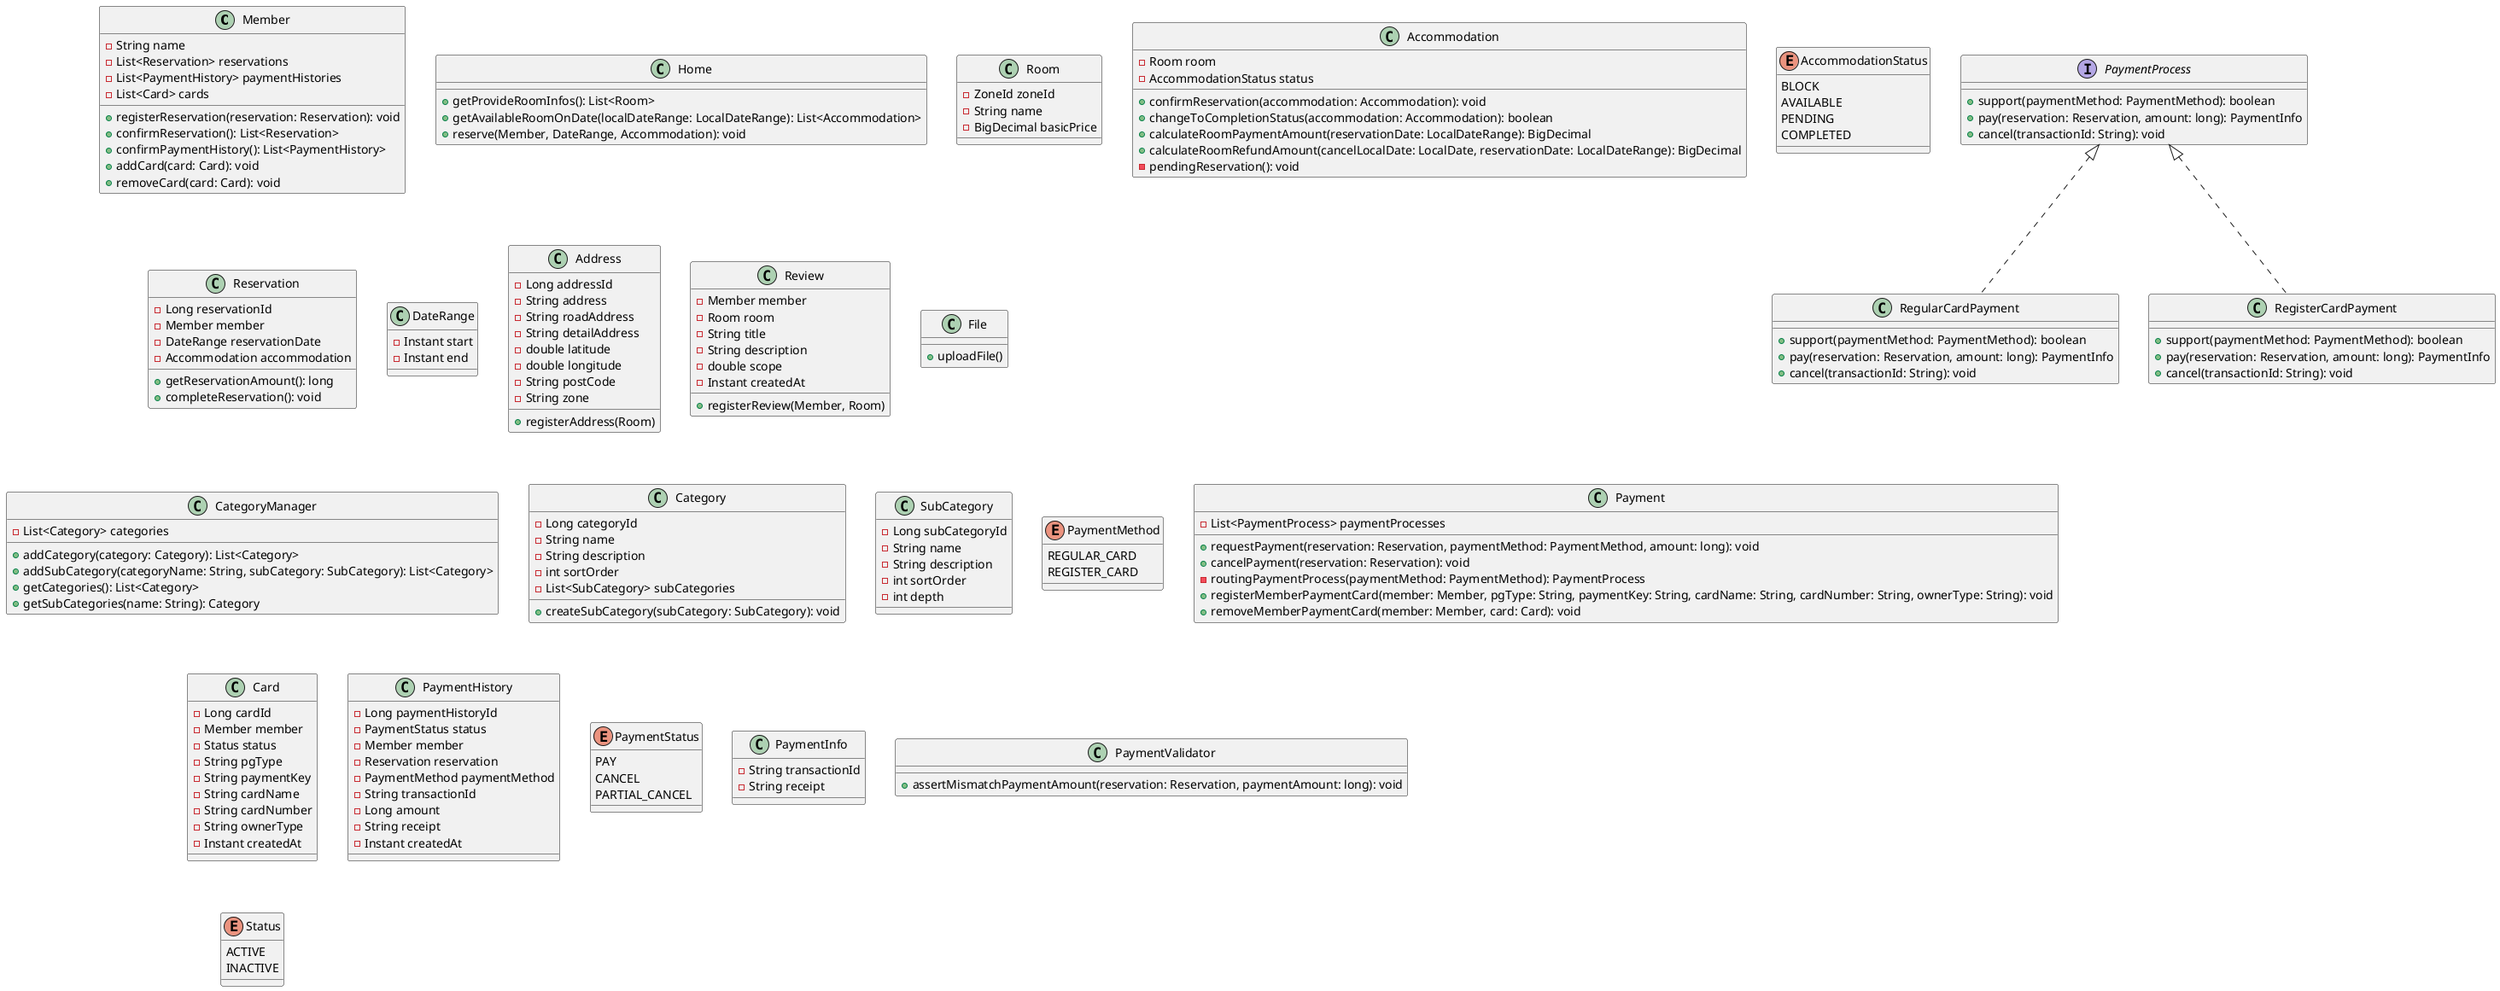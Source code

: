 @startuml
class Member {
  -String name
  -List<Reservation> reservations
  -List<PaymentHistory> paymentHistories
  -List<Card> cards
  +registerReservation(reservation: Reservation): void
  +confirmReservation(): List<Reservation>
  +confirmPaymentHistory(): List<PaymentHistory>
  +addCard(card: Card): void
  +removeCard(card: Card): void
}

class Home {
  +getProvideRoomInfos(): List<Room>
  +getAvailableRoomOnDate(localDateRange: LocalDateRange): List<Accommodation>
  +reserve(Member, DateRange, Accommodation): void
}

class Room {
  -ZoneId zoneId
  -String name
  -BigDecimal basicPrice
}

class Accommodation {
  -Room room
  -AccommodationStatus status
  +confirmReservation(accommodation: Accommodation): void
  +changeToCompletionStatus(accommodation: Accommodation): boolean
  +calculateRoomPaymentAmount(reservationDate: LocalDateRange): BigDecimal
  +calculateRoomRefundAmount(cancelLocalDate: LocalDate, reservationDate: LocalDateRange): BigDecimal
  -pendingReservation(): void
}

enum AccommodationStatus {
  BLOCK
  AVAILABLE
  PENDING
  COMPLETED
}

class Reservation {
  -Long reservationId
  -Member member
  -DateRange reservationDate
  -Accommodation accommodation
  +getReservationAmount(): long
  +completeReservation(): void
}

class DateRange {
  -Instant start
  -Instant end
}

class Address {
  -Long addressId
  -String address
  -String roadAddress
  -String detailAddress
  -double latitude
  -double longitude
  -String postCode
  -String zone
  +registerAddress(Room)
}

class Review {
  -Member member
  -Room room
  -String title
  -String description
  -double scope
  -Instant createdAt
  +registerReview(Member, Room)
}

class File {
  +uploadFile()
}

class CategoryManager {
  -List<Category> categories
  +addCategory(category: Category): List<Category>
  +addSubCategory(categoryName: String, subCategory: SubCategory): List<Category>
  +getCategories(): List<Category>
  +getSubCategories(name: String): Category
}

class Category {
  -Long categoryId
  -String name
  -String description
  -int sortOrder
  -List<SubCategory> subCategories
  +createSubCategory(subCategory: SubCategory): void
}

class SubCategory {
  -Long subCategoryId
  -String name
  -String description
  -int sortOrder
  -int depth
}

enum PaymentMethod {
  REGULAR_CARD
  REGISTER_CARD
}

class Payment {
 -List<PaymentProcess> paymentProcesses
 +requestPayment(reservation: Reservation, paymentMethod: PaymentMethod, amount: long): void
 +cancelPayment(reservation: Reservation): void
 -routingPaymentProcess(paymentMethod: PaymentMethod): PaymentProcess
 +registerMemberPaymentCard(member: Member, pgType: String, paymentKey: String, cardName: String, cardNumber: String, ownerType: String): void
 +removeMemberPaymentCard(member: Member, card: Card): void
}

class Card {
 -Long cardId
 -Member member
 -Status status
 -String pgType
 -String paymentKey
 -String cardName
 -String cardNumber
 -String ownerType
 -Instant createdAt
}

interface PaymentProcess {
 +support(paymentMethod: PaymentMethod): boolean
 +pay(reservation: Reservation, amount: long): PaymentInfo
 +cancel(transactionId: String): void
}

class RegularCardPayment implements PaymentProcess {
 +support(paymentMethod: PaymentMethod): boolean
 +pay(reservation: Reservation, amount: long): PaymentInfo
 +cancel(transactionId: String): void
}

class RegisterCardPayment implements PaymentProcess  {
 +support(paymentMethod: PaymentMethod): boolean
 +pay(reservation: Reservation, amount: long): PaymentInfo
 +cancel(transactionId: String): void
}

class PaymentHistory {
 -Long paymentHistoryId
 -PaymentStatus status
 -Member member
 -Reservation reservation
 -PaymentMethod paymentMethod
 -String transactionId
 -Long amount
 -String receipt
 -Instant createdAt
}

enum PaymentStatus {
 PAY
 CANCEL
 PARTIAL_CANCEL
}

class PaymentInfo {
 -String transactionId
 -String receipt
}

class PaymentValidator {
 +assertMismatchPaymentAmount(reservation: Reservation, paymentAmount: long): void
}

'공통 분류'
enum Status {
 ACTIVE
 INACTIVE
}
@enduml